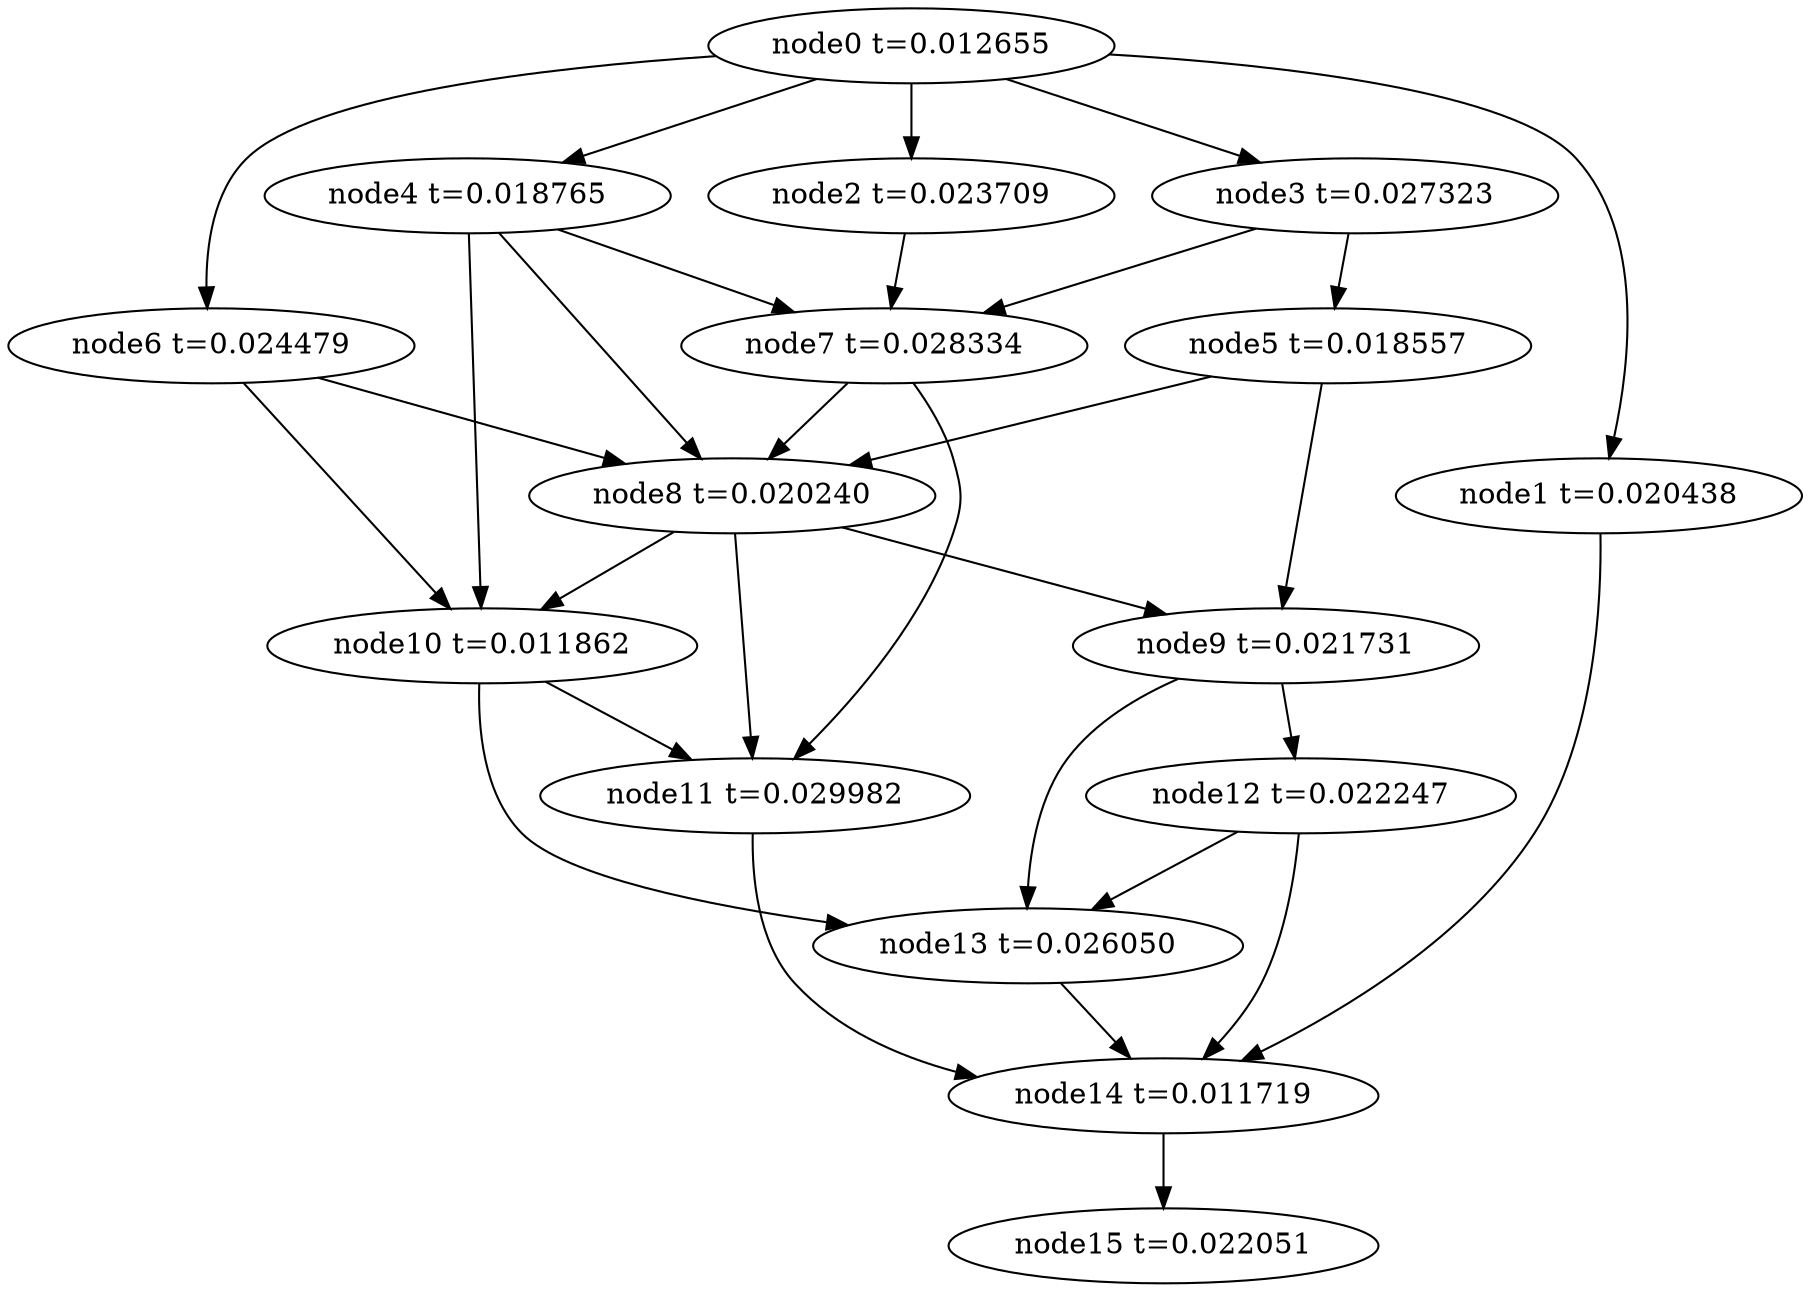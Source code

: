digraph g{
	node15[label="node15 t=0.022051"]
	node14 -> node15
	node14[label="node14 t=0.011719"];
	node13 -> node14
	node13[label="node13 t=0.026050"];
	node12 -> node14
	node12 -> node13
	node12[label="node12 t=0.022247"];
	node11 -> node14
	node11[label="node11 t=0.029982"];
	node10 -> node13
	node10 -> node11
	node10[label="node10 t=0.011862"];
	node9 -> node13
	node9 -> node12
	node9[label="node9 t=0.021731"];
	node8 -> node11
	node8 -> node10
	node8 -> node9
	node8[label="node8 t=0.020240"];
	node7 -> node11
	node7 -> node8
	node7[label="node7 t=0.028334"];
	node6 -> node10
	node6 -> node8
	node6[label="node6 t=0.024479"];
	node5 -> node9
	node5 -> node8
	node5[label="node5 t=0.018557"];
	node4 -> node10
	node4 -> node8
	node4 -> node7
	node4[label="node4 t=0.018765"];
	node3 -> node7
	node3 -> node5
	node3[label="node3 t=0.027323"];
	node2 -> node7
	node2[label="node2 t=0.023709"];
	node1 -> node14
	node1[label="node1 t=0.020438"];
	node0 -> node6
	node0 -> node4
	node0 -> node3
	node0 -> node2
	node0 -> node1
	node0[label="node0 t=0.012655"];
}
